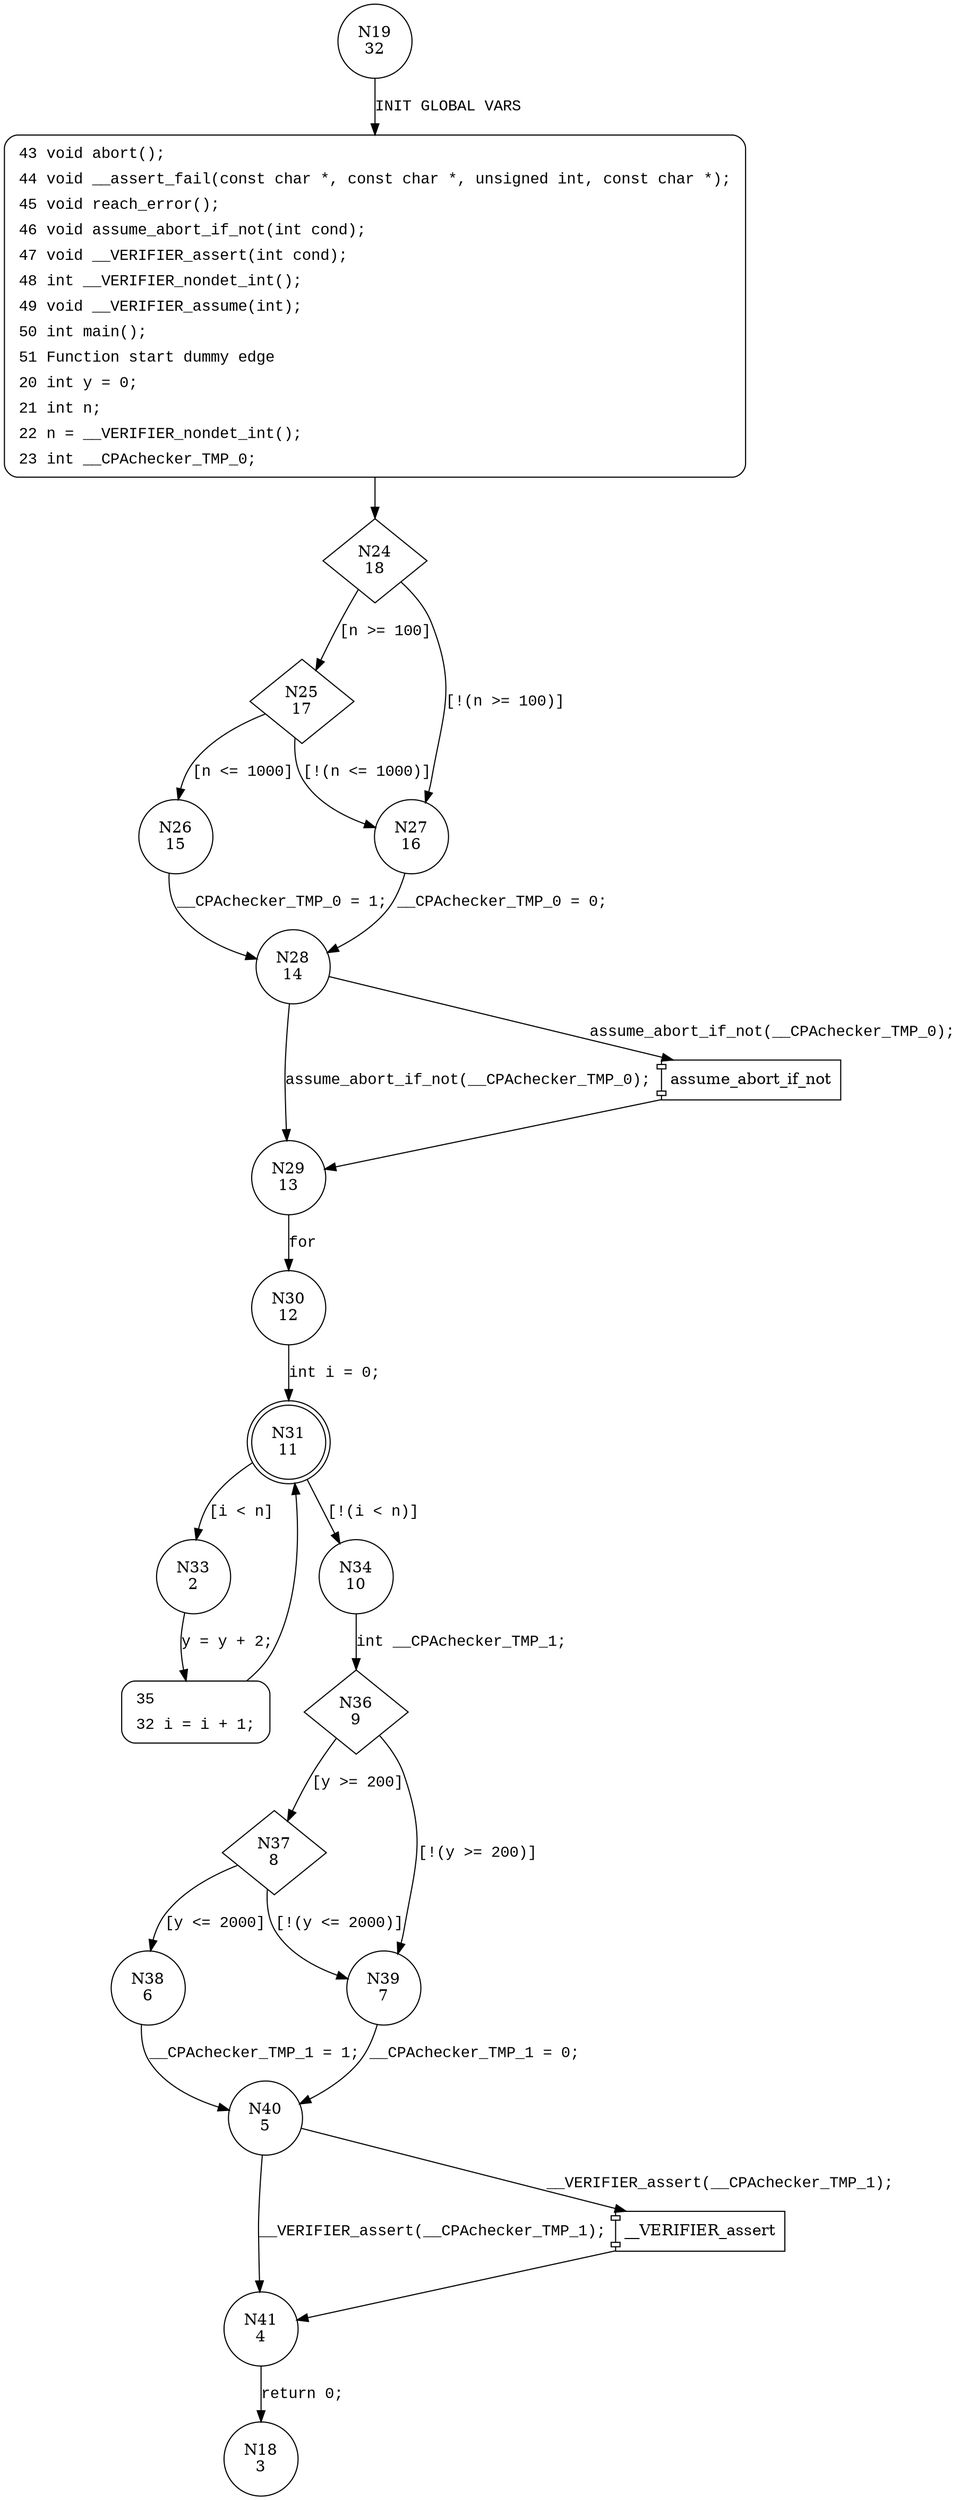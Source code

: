digraph main {
19 [shape="circle" label="N19\n32"]
43 [shape="circle" label="N43\n31"]
24 [shape="diamond" label="N24\n18"]
25 [shape="diamond" label="N25\n17"]
27 [shape="circle" label="N27\n16"]
28 [shape="circle" label="N28\n14"]
29 [shape="circle" label="N29\n13"]
30 [shape="circle" label="N30\n12"]
31 [shape="doublecircle" label="N31\n11"]
33 [shape="circle" label="N33\n2"]
34 [shape="circle" label="N34\n10"]
36 [shape="diamond" label="N36\n9"]
37 [shape="diamond" label="N37\n8"]
39 [shape="circle" label="N39\n7"]
40 [shape="circle" label="N40\n5"]
41 [shape="circle" label="N41\n4"]
18 [shape="circle" label="N18\n3"]
38 [shape="circle" label="N38\n6"]
35 [shape="circle" label="N35\n1"]
26 [shape="circle" label="N26\n15"]
43 [style="filled,bold" penwidth="1" fillcolor="white" fontname="Courier New" shape="Mrecord" label=<<table border="0" cellborder="0" cellpadding="3" bgcolor="white"><tr><td align="right">43</td><td align="left">void abort();</td></tr><tr><td align="right">44</td><td align="left">void __assert_fail(const char *, const char *, unsigned int, const char *);</td></tr><tr><td align="right">45</td><td align="left">void reach_error();</td></tr><tr><td align="right">46</td><td align="left">void assume_abort_if_not(int cond);</td></tr><tr><td align="right">47</td><td align="left">void __VERIFIER_assert(int cond);</td></tr><tr><td align="right">48</td><td align="left">int __VERIFIER_nondet_int();</td></tr><tr><td align="right">49</td><td align="left">void __VERIFIER_assume(int);</td></tr><tr><td align="right">50</td><td align="left">int main();</td></tr><tr><td align="right">51</td><td align="left">Function start dummy edge</td></tr><tr><td align="right">20</td><td align="left">int y = 0;</td></tr><tr><td align="right">21</td><td align="left">int n;</td></tr><tr><td align="right">22</td><td align="left">n = __VERIFIER_nondet_int();</td></tr><tr><td align="right">23</td><td align="left">int __CPAchecker_TMP_0;</td></tr></table>>]
43 -> 24[label=""]
35 [style="filled,bold" penwidth="1" fillcolor="white" fontname="Courier New" shape="Mrecord" label=<<table border="0" cellborder="0" cellpadding="3" bgcolor="white"><tr><td align="right">35</td><td align="left"></td></tr><tr><td align="right">32</td><td align="left">i = i + 1;</td></tr></table>>]
35 -> 31[label=""]
19 -> 43 [label="INIT GLOBAL VARS" fontname="Courier New"]
24 -> 25 [label="[n >= 100]" fontname="Courier New"]
24 -> 27 [label="[!(n >= 100)]" fontname="Courier New"]
27 -> 28 [label="__CPAchecker_TMP_0 = 0;" fontname="Courier New"]
100001 [shape="component" label="assume_abort_if_not"]
28 -> 100001 [label="assume_abort_if_not(__CPAchecker_TMP_0);" fontname="Courier New"]
100001 -> 29 [label="" fontname="Courier New"]
28 -> 29 [label="assume_abort_if_not(__CPAchecker_TMP_0);" fontname="Courier New"]
29 -> 30 [label="for" fontname="Courier New"]
31 -> 33 [label="[i < n]" fontname="Courier New"]
31 -> 34 [label="[!(i < n)]" fontname="Courier New"]
36 -> 37 [label="[y >= 200]" fontname="Courier New"]
36 -> 39 [label="[!(y >= 200)]" fontname="Courier New"]
39 -> 40 [label="__CPAchecker_TMP_1 = 0;" fontname="Courier New"]
100002 [shape="component" label="__VERIFIER_assert"]
40 -> 100002 [label="__VERIFIER_assert(__CPAchecker_TMP_1);" fontname="Courier New"]
100002 -> 41 [label="" fontname="Courier New"]
40 -> 41 [label="__VERIFIER_assert(__CPAchecker_TMP_1);" fontname="Courier New"]
41 -> 18 [label="return 0;" fontname="Courier New"]
37 -> 38 [label="[y <= 2000]" fontname="Courier New"]
37 -> 39 [label="[!(y <= 2000)]" fontname="Courier New"]
33 -> 35 [label="y = y + 2;" fontname="Courier New"]
25 -> 26 [label="[n <= 1000]" fontname="Courier New"]
25 -> 27 [label="[!(n <= 1000)]" fontname="Courier New"]
30 -> 31 [label="int i = 0;" fontname="Courier New"]
34 -> 36 [label="int __CPAchecker_TMP_1;" fontname="Courier New"]
38 -> 40 [label="__CPAchecker_TMP_1 = 1;" fontname="Courier New"]
26 -> 28 [label="__CPAchecker_TMP_0 = 1;" fontname="Courier New"]
}